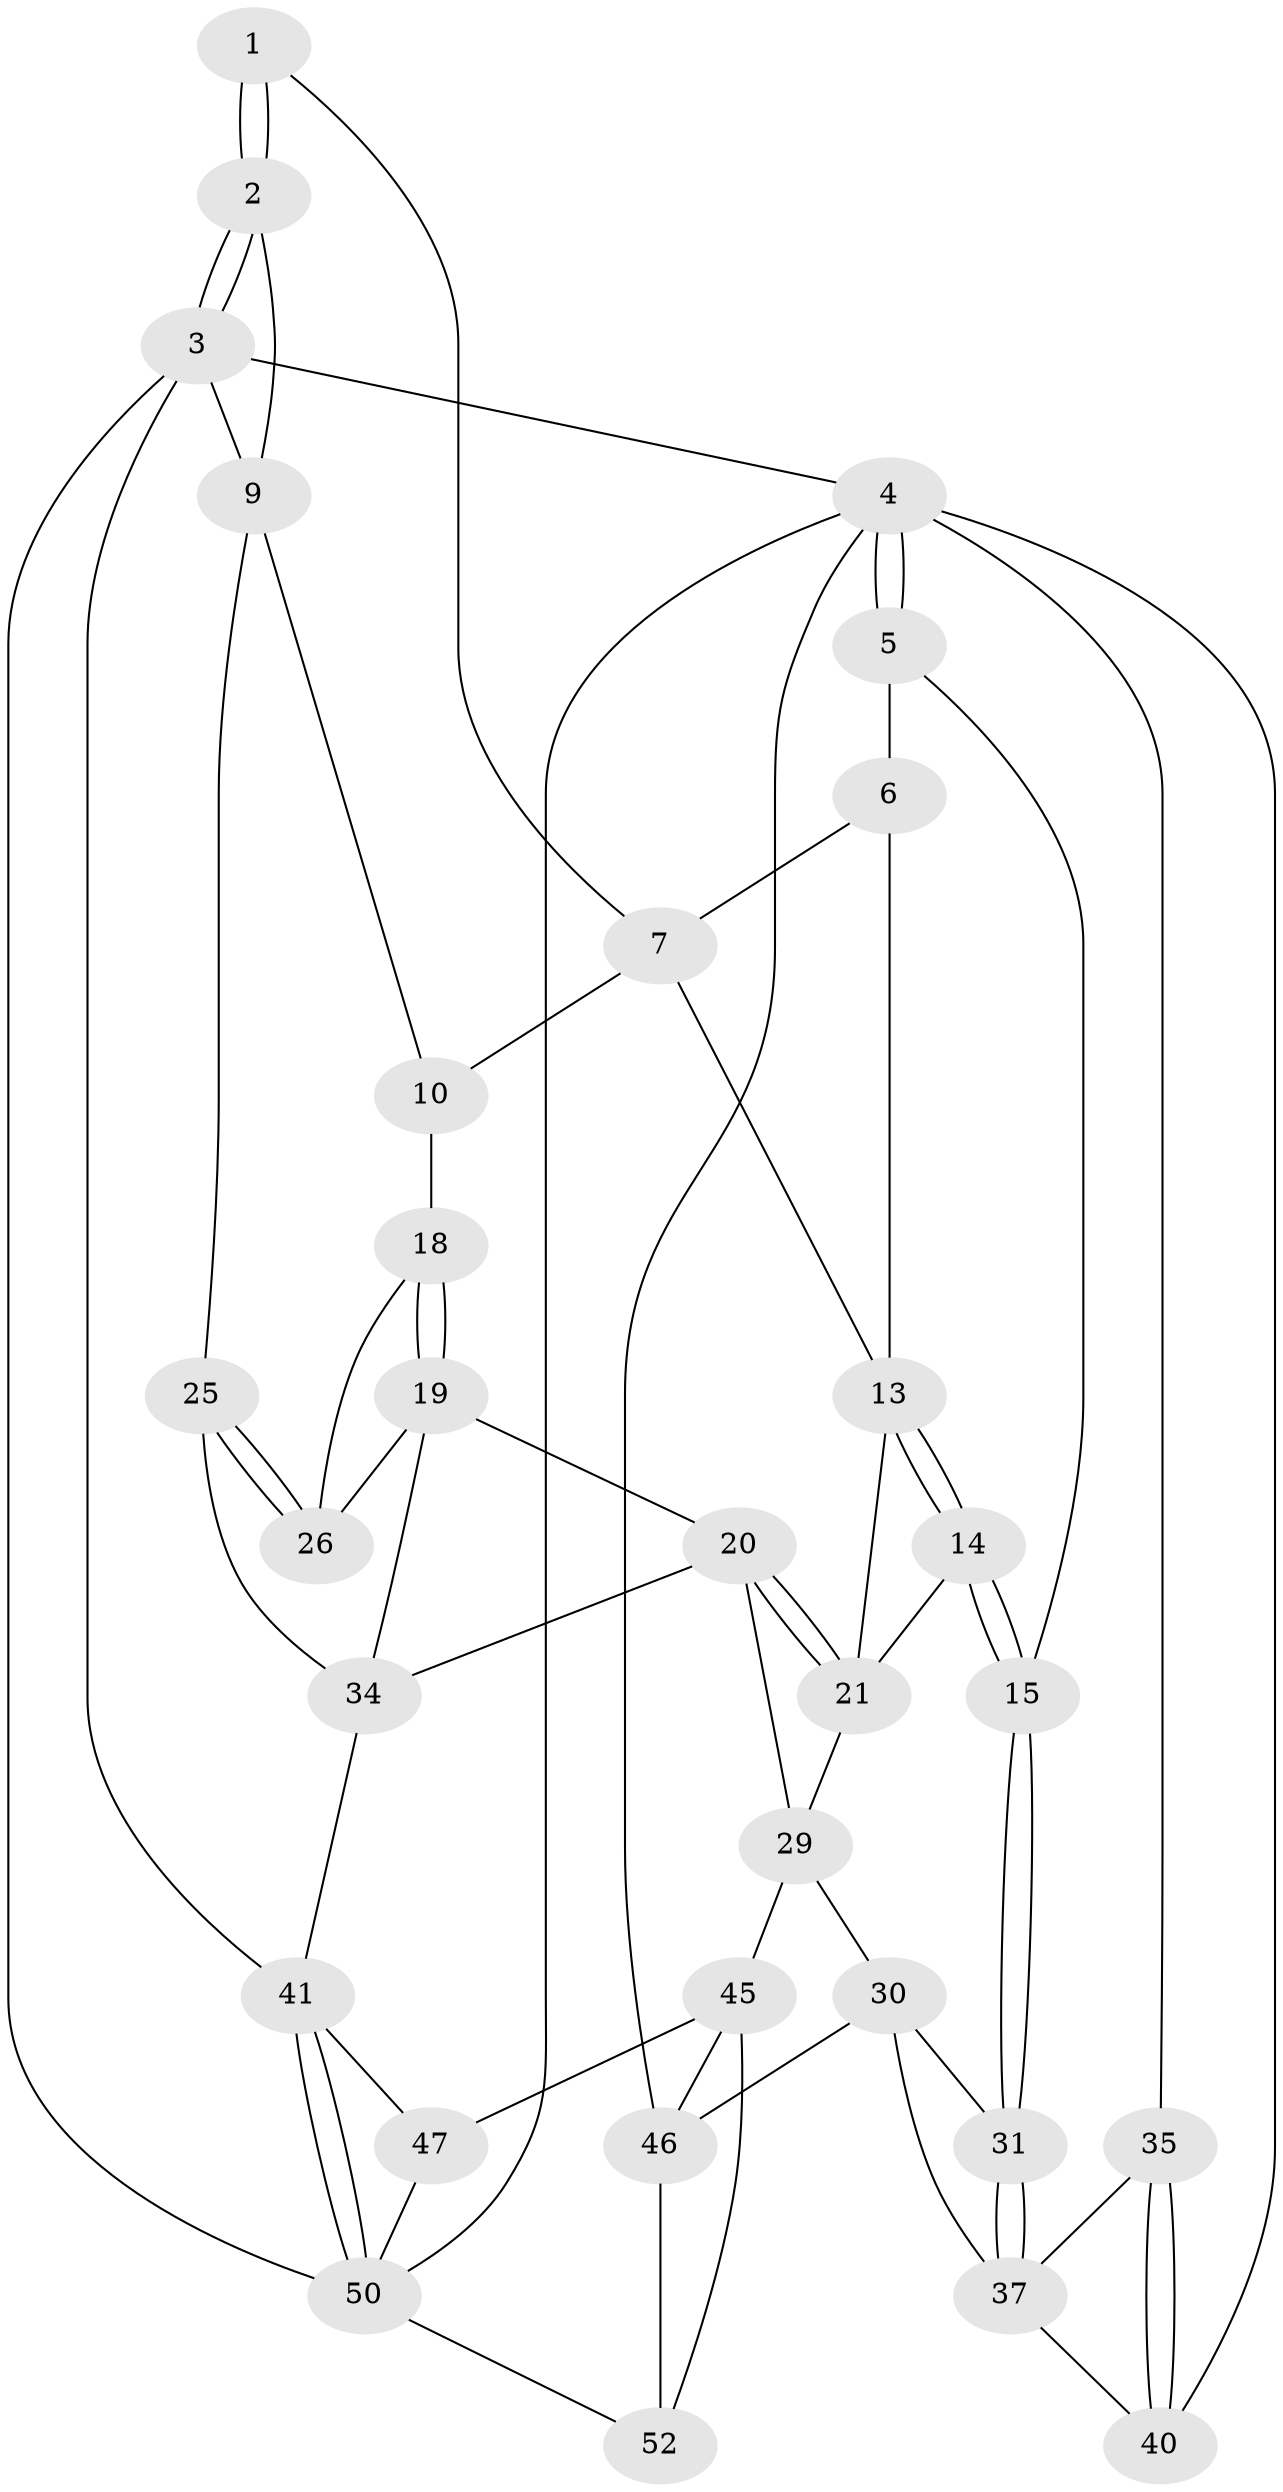 // original degree distribution, {3: 0.057692307692307696, 5: 0.5961538461538461, 4: 0.17307692307692307, 6: 0.17307692307692307}
// Generated by graph-tools (version 1.1) at 2025/11/02/27/25 16:11:55]
// undirected, 31 vertices, 68 edges
graph export_dot {
graph [start="1"]
  node [color=gray90,style=filled];
  1 [pos="+0.7803489166372831+0"];
  2 [pos="+1+0"];
  3 [pos="+1+0",super="+28"];
  4 [pos="+0+0",super="+43"];
  5 [pos="+0.1872225956062223+0"];
  6 [pos="+0.3675945068663882+0",super="+8"];
  7 [pos="+0.6068026638060979+0.07909377510277331",super="+12"];
  9 [pos="+1+0",super="+24"];
  10 [pos="+0.8747493777442126+0.0474129682282363",super="+11"];
  13 [pos="+0.4555114700796086+0.16799465711689957",super="+17"];
  14 [pos="+0.4158955739919812+0.20329879155825048"];
  15 [pos="+0.2345013511465638+0.2833173487898295",super="+16"];
  18 [pos="+0.6968238404953032+0.23198111386586906",super="+22"];
  19 [pos="+0.6548920190389229+0.30298026086687213",super="+27"];
  20 [pos="+0.5992568471171019+0.31191751360556974",super="+32"];
  21 [pos="+0.5937726841493416+0.3070620117462777",super="+23"];
  25 [pos="+0.8451311136629661+0.4004739042702299"];
  26 [pos="+0.8083746625450464+0.392144879163226"];
  29 [pos="+0.38156184154617895+0.5180017633039614",super="+33"];
  30 [pos="+0.35929351448343+0.5102243824057556",super="+44"];
  31 [pos="+0.25332139928797914+0.42693508600950913"];
  34 [pos="+0.5761330302483483+0.5910619363110078",super="+39"];
  35 [pos="+0+0.23920009278218074",super="+36"];
  37 [pos="+0+0.5920952368104627",super="+38"];
  40 [pos="+0+0.5998155863070305"];
  41 [pos="+1+0.815490728217938",super="+42"];
  45 [pos="+0.45037069330571045+0.832333852888619",super="+48"];
  46 [pos="+0.18907990140340247+0.7720537842786934",super="+49"];
  47 [pos="+0.6654742079872801+0.8768419137996357"];
  50 [pos="+1+1",super="+51"];
  52 [pos="+0.4147497687299842+1"];
  1 -- 2;
  1 -- 2;
  1 -- 7;
  2 -- 3;
  2 -- 3;
  2 -- 9;
  3 -- 4;
  3 -- 50;
  3 -- 9;
  3 -- 41;
  4 -- 5;
  4 -- 5;
  4 -- 35;
  4 -- 40;
  4 -- 50;
  4 -- 46;
  5 -- 6;
  5 -- 15;
  6 -- 13;
  6 -- 7;
  7 -- 10;
  7 -- 13;
  9 -- 10;
  9 -- 25;
  10 -- 18 [weight=2];
  13 -- 14;
  13 -- 14;
  13 -- 21;
  14 -- 15;
  14 -- 15;
  14 -- 21;
  15 -- 31;
  15 -- 31;
  18 -- 19;
  18 -- 19;
  18 -- 26;
  19 -- 20;
  19 -- 26;
  19 -- 34;
  20 -- 21;
  20 -- 21;
  20 -- 34;
  20 -- 29;
  21 -- 29;
  25 -- 26;
  25 -- 26;
  25 -- 34;
  29 -- 30;
  29 -- 45;
  30 -- 31;
  30 -- 46;
  30 -- 37;
  31 -- 37;
  31 -- 37;
  34 -- 41;
  35 -- 40;
  35 -- 40;
  35 -- 37;
  37 -- 40;
  41 -- 50;
  41 -- 50;
  41 -- 47;
  45 -- 46;
  45 -- 52;
  45 -- 47;
  46 -- 52;
  47 -- 50;
  50 -- 52;
}
